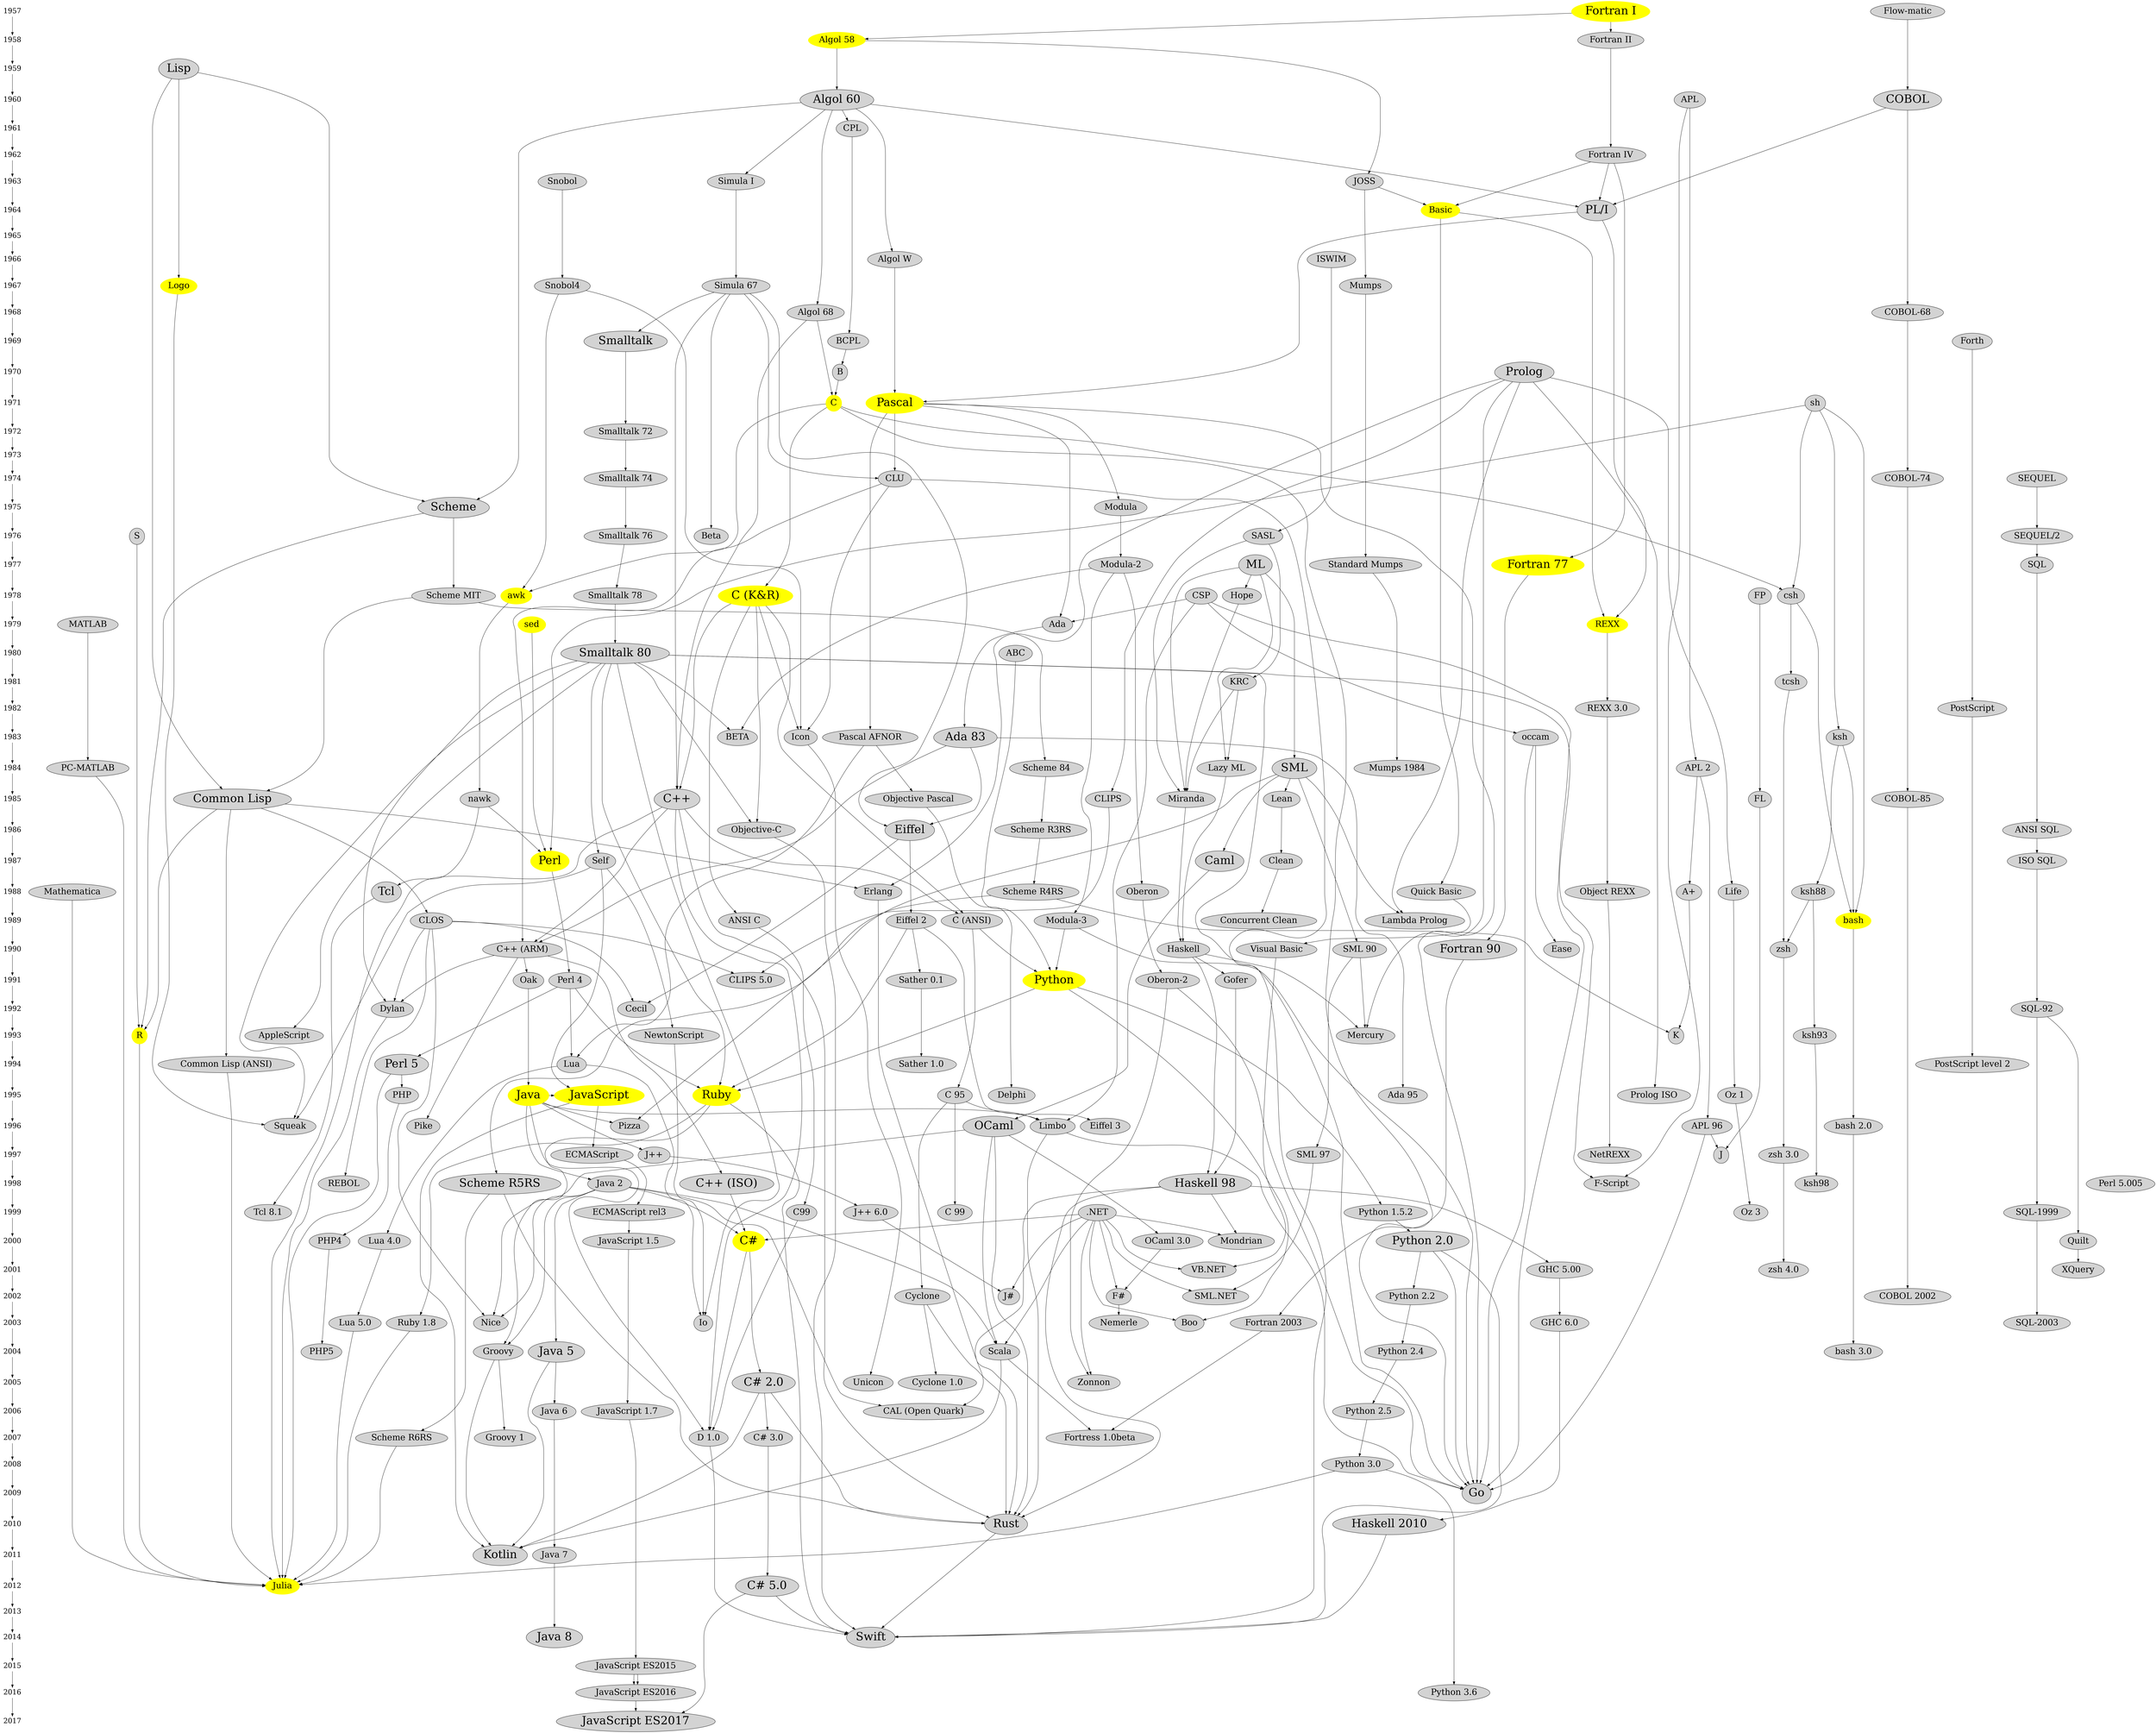 digraph dd {

{
node [ shape=plaintext,fontsize=25 ];
1957 -> 1958 -> 1959 -> 1960 -> 1961 -> 1962 -> 1963 -> 1964 -> 1965 -> 1966 -> 1967 -> 1968 -> 1969 -> 1970 -> 1971 -> 1972 -> 1973 -> 1974 -> 1975 -> 1976 -> 1977 -> 1978 -> 1979 -> 1980 -> 1981 -> 1982 -> 1983 -> 1984 -> 1985 -> 1986 -> 1987 -> 1988 -> 1989 -> 1990 -> 1991 -> 1992 -> 1993 -> 1994 -> 1995 -> 1996 -> 1997 -> 1998 -> 1999 -> 2000 -> 2001 -> 2002 -> 2003 -> 2004 -> 2005 -> 2006 -> 2007 -> 2008 -> 2009 -> 2010 -> 2011 -> 2012 -> 2013 -> 2014 -> 2015 -> 2016 -> 2017
}

node [ fontsize=30, style=filled ];
# Initial list of langauges, by year of release
{ rank = same ; 1957 ; "Fortran I" [ fontsize=40, color="yellow" ] ; "Flow-matic" }
{ rank = same ; 1958 ; "Fortran II" ; "Algol 58" [color="yellow"] }
{ rank = same ; 1959 ; "Lisp" [ fontsize=40 ] }
{ rank = same ; 1960 ; "APL" ; "COBOL" [ fontsize=40 ] ; "Algol 60" [ fontsize=40 ] }
{ rank = same ; 1961 ; "CPL" }
{ rank = same ; 1962 ; "Fortran IV" }
{ rank = same ; 1963 ; "Simula I" ; "Snobol" ; "JOSS" }
{ rank = same ; 1964 ; "PL/I" [ fontsize=40 ] ; "Basic" [color="yellow"] }
{ rank = same ; 1966 ; "Algol W" ; "ISWIM" }
{ rank = same ; 1967 ; "Mumps" ; "Snobol4" ; "Logo" [color="yellow"]; "Simula 67" }
{ rank = same ; 1968 ; "Algol 68" ; "COBOL-68" }
{ rank = same ; 1969 ; "BCPL" ; "Smalltalk" [ fontsize=40 ] ; "Forth" }
{ rank = same ; 1970 ; "B" ; "Prolog" [ fontsize=40 ] }
{ rank = same ; 1971 ; "Pascal" [ fontsize=40, color="yellow" ] ; "C" [color="yellow"]; "sh" }
{ rank = same ; 1972 ; "Smalltalk 72" }
{ rank = same ; 1974 ; "CLU" ; "Smalltalk 74" ; "COBOL-74" ; "SEQUEL" }
{ rank = same ; 1975 ; "Scheme" [ fontsize=40 ] ; "Modula" }
{ rank = same ; 1976 ; "Beta" ; "Smalltalk 76" ; "S" ; "SEQUEL/2" ; "SASL" }
{ rank = same ; 1977 ; "Standard Mumps" ; "Fortran 77" [ fontsize=40, color="yellow" ] ; "SQL" ; "Modula-2" ; "ML" [ fontsize=40 ] }
{ rank = same ; 1978 ; "awk" [color="yellow"]; "Smalltalk 78" ; "Scheme MIT" ; "Hope" ; "C (K&R)" [ fontsize=40, color="yellow" ] ; "FP" ; "CSP" ; "csh" }
{ rank = same ; 1979 ; "Ada" ; "sed" [color="yellow"]; "REXX" [color="yellow"] ; "MATLAB" }
{ rank = same ; 1980 ; "ABC" ; "Smalltalk 80" [ fontsize=40 ] }
{ rank = same ; 1981 ; "KRC" ; "tcsh" }
{ rank = same ; 1982 ; "REXX 3.0" ; "PostScript" }
{ rank = same ; 1983 ; "Icon" ; "ksh" ; "occam" ; "Ada 83" [ fontsize=40 ] ; "BETA" ; "Pascal AFNOR" }
{ rank = same ; 1984 ; "Lazy ML" ; "Mumps 1984" ; "SML" [ fontsize=40 ] ; "Scheme 84" ; "APL 2" ; "PC-MATLAB" }
{ rank = same ; 1985 ; "Miranda" ; "C++" [ fontsize=40 ] ; "Objective Pascal" ; "nawk" ; "COBOL-85" ; "CLIPS" ; "Common Lisp" [ fontsize=40 ] ; "Lean" ; "FL" }
{ rank = same ; 1986 ; "Objective-C" ; "Scheme R3RS" ; "ANSI SQL" ; "Eiffel" [ fontsize=40 ] }
{ rank = same ; 1987 ; "Perl" [ fontsize=40, color="yellow" ] ; "Clean" ; "Caml" [ fontsize=40 ] ; "ISO SQL" ; "Self" }
{ rank = same ; 1988 ; "Life" ; "A+" ; "Oberon" ; "Tcl" [ fontsize=40 ] ; "Scheme R4RS" ; "Quick Basic" ; "ksh88" ; "Object REXX" ; "Erlang" ; "Mathematica" }
{ rank = same ; 1989 ; "CLOS" ; "Lambda Prolog" ; "bash" [color="yellow"] ; "C (ANSI)" ; "ANSI C" ; "Modula-3" ; "Concurrent Clean" ; "Eiffel 2" }
{ rank = same ; 1990 ; "SML 90" ; "Ease" ; "Fortran 90" [ fontsize=40 ] ; "Haskell" ; "C++ (ARM)" ; "Visual Basic" ; "zsh" }
{ rank = same ; 1991 ; "Python" [ fontsize=40, color="yellow" ] ; "Sather 0.1" ; "Gofer" ; "Oberon-2" ; "CLIPS 5.0" ; "Oak" ; "Perl 4" }
{ rank = same ; 1992 ; "Cecil" ; "Dylan" ; "SQL-92" }
{ rank = same ; 1993 ; "ksh93" ; "K" ; "AppleScript" ; "R" [color="yellow"]; "NewtonScript" ; "Mercury" }
{ rank = same ; 1994 ; "PostScript level 2" ; "Sather 1.0" ; "Common Lisp (ANSI)" ; "Perl 5" [ fontsize=40 ] ; "Lua" }
{ rank = same ; 1995 ; "JavaScript" [ fontsize=40, color="yellow" ] ; "Oz 1" ; "Delphi" ; "Java" [ fontsize=40, color="yellow" ] ; "PHP" ; "Ruby" [ fontsize=40, color="yellow" ] ; "C 95" ; "Prolog ISO" ; "Ada 95" }
{ rank = same ; 1996 ; "Pike" ; "Limbo" ; "Eiffel 3" ; "Pizza" ; "Squeak" ; "APL 96" ; "OCaml" [ fontsize=40 ] ; "bash 2.0" }
{ rank = same ; 1997 ; "SML 97" ; "ECMAScript" ; "J++" ; "NetREXX" ; "J" ; "zsh 3.0" }
{ rank = same ; 1998 ; "ksh98" ; "Haskell 98" [ fontsize=40 ] ; "F-Script" ; "Java 2" ; "REBOL" ; "Scheme R5RS" [ fontsize=40 ] ; "C++ (ISO)" [ fontsize=40 ] ; "Perl 5.005" }
{ rank = same ; 1999 ; "Oz 3" ; "Python 1.5.2" ; ".NET" ; "J++ 6.0" ; "C99" ; "ECMAScript rel3" ; "C 99" ; "Tcl 8.1" ; "SQL-1999" }
{ rank = same ; 2000 ; "C#" [ fontsize=40, color="yellow" ] ; "JavaScript 1.5" ; "Lua 4.0" ; "Quilt" ; "PHP4" ; "Mondrian" ; "Python 2.0" [ fontsize=40 ] ; "OCaml 3.0" }
{ rank = same ; 2001 ; "zsh 4.0" ; "XQuery" ; "GHC 5.00" ; "VB.NET" }
{ rank = same ; 2002 ; "COBOL 2002" ; "Python 2.2" ; "F#" ; "J#" ; "SML.NET" ; "Cyclone" }
{ rank = same ; 2003 ; "Io" ; "GHC 6.0" ; "Nemerle" ; "Ruby 1.8" ; "Fortran 2003" ; "SQL-2003" ; "Boo" ; "Nice" ; "Lua 5.0" }
{ rank = same ; 2004 ; "Scala" ; "Python 2.4" ; "Groovy" ; "PHP5" ; "bash 3.0" ; "Java 5" [ fontsize=40 ] }
{ rank = same ; 2005 ; "Cyclone 1.0" ; "Zonnon" ; "C# 2.0" [ fontsize=40 ] ; "Unicon" }
{ rank = same ; 2006 ; "Python 2.5" ; "Java 6" ; "JavaScript 1.7" ; "CAL (Open Quark)" }
{ rank = same ; 2007 ; "Scheme R6RS" ; "Fortress 1.0beta" ; "C# 3.0" ; "D 1.0" ; "Groovy 1" }
{ rank = same ; 2008 ; "Python 3.0" }
{ rank = same ; 2009 ; "Go" [ fontsize=40 ] }
{ rank = same ; 2010 ; "Haskell 2010" [ fontsize=40 ] ; "Rust" [ fontsize=40 ] }
{ rank = same ; 2011 ; "Java 7" ; "Kotlin" [ fontsize=40 ] }
{ rank = same ; 2012 ; "C# 5.0" [ fontsize=40 ] ; "Julia" [color="yellow"] }
{ rank = same ; 2014 ; "Swift" [ fontsize=40 ] ; "Java 8" [ fontsize=40 ] }
{ rank = same ; 2015 ; "JavaScript ES2015" }
{ rank = same ; 2016 ; "JavaScript ES2016" ; "Python 3.6" }
{ rank = same ; 2017 ; "JavaScript ES2017" [ fontsize=40 ] }

# Single language lineages (alphabetical)
{
edge [weight=3] 
"Algol 58" -> "Algol 60"
"APL" -> "APL 2"
"bash 2.0" -> "bash 3.0"
"Quick Basic" -> "Visual Basic"
"C 95" -> "C 99"
"C#" -> "C# 2.0"
"Fortran II" -> "Fortran IV"
"Groovy" -> "Groovy 1"
"Java 2" -> "Java 5"
"JavaScript 1.7" -> "JavaScript ES2015" -> "JavaScript ES2016" -> "JavaScript ES2017"
"MATLAB" -> "PC-MATLAB"
"OCaml" -> "OCaml 3.0"
"Perl" -> "Perl 4"
"Python 3.0" -> "Python 3.6"
"ISO SQL" -> "SQL-92" -> "SQL-1999"
"REXX 3.0" -> "Object REXX"
"Scheme R4RS" -> "Scheme R5RS"
"Smalltalk 74" -> "Smalltalk 76"
}


# Influencers (esp for firts version of a langauge) alphabetical of target laguage (at the end)
{ ".NET"; "Python" } -> "Boo"
{ "Simula 67"; "Ada 83" } -> "Eiffel"
{ "APL 96"; "FL" } -> "J"
{ "Groovy"; "Java 5"; "C# 2.0"; "JavaScript"; "Scala" } -> "Kotlin"

"C# 5.0" -> "JavaScript ES2017"
{ "C++"; "Dylan" ; "Common Lisp (ANSI)" ; "Lua 5.0" ; "Mathematica" ; "PC-MATLAB" ; "Perl 5" ; "Python 3.0" ; "R" ; "Ruby 1.8" ; "Scheme R6RS" } -> "Julia"
{ "SML 90"; "Haskell"; "Prolog" } -> "Mercury"



# Slowly migrating the ones below to one of the sections above
"C++ (ARM)" -> "Oak"
"CLOS" -> "REBOL"
"Haskell 98" -> "GHC 5.00" [weight=3]
"Self" -> "NewtonScript"
"SML" -> "Lean"

"Caml" -> "OCaml" [weight=3]
"ksh88" -> "zsh"
"tcsh" -> "zsh"
"sh" -> "csh"
"C" -> "csh"
"Algol 58" -> "JOSS"
"Icon" -> "Unicon" [weight=3]
"Pascal" -> "Modula"
"C++ (ARM)" -> "C++ (ISO)" [weight=3]
"SEQUEL" -> "SEQUEL/2" [weight=3]
"ISWIM" -> "SASL" [weight=3]
"FP" -> "FL" [weight=3]
"Scheme MIT" -> "Scheme 84" [weight=3]
"bash" -> "bash 2.0" [weight=3]
"Tcl" -> "Tcl 8.1" [weight=3]
"Algol 60" -> "CPL"
"Visual Basic" -> "VB.NET"
".NET" -> "VB.NET"
"Simula I" -> "Simula 67" [weight=3]
"Java 6" -> "Java 7" [weight=3]
"zsh" -> "zsh 3.0" [weight=3]
"C 95" -> "Cyclone"
"Lua 4.0" -> "Lua 5.0" [weight=3]
"Haskell 98" -> "CAL (Open Quark)"
"Java 2" -> "CAL (Open Quark)"
"csh" -> "tcsh" [weight=3]
"Java 2" -> "Nice"
"OCaml" -> "Nice"
"CLOS" -> "Nice"
"Prolog" -> "Erlang"
"Common Lisp" -> "Erlang"
"Java" -> "Java 2" [weight=3]
"Object REXX" -> "NetREXX" [weight=3]
"Haskell 98" -> "Rust"
"Cyclone" -> "Rust"
"C++" -> "Rust"
"Scheme R5RS" -> "Rust"
"Limbo" -> "Rust"
"C# 2.0" -> "Rust"
"OCaml" -> "Rust"
"Erlang" -> "Rust"
"Lean" -> "Clean" [weight=3]
"SML" -> "Caml"
".NET" -> "Zonnon"
"Oberon-2" -> "Zonnon"
"ANSI C" -> "C99" [weight=3]
"Lazy ML" -> "Haskell"
"Miranda" -> "Haskell"
"C++" -> "D 1.0"
"Java" -> "D 1.0"
"C#" -> "D 1.0"
"C99" -> "D 1.0"
"COBOL" -> "COBOL-68" [weight=3]
"Fortran 90" -> "Fortran 2003" [weight=3]
"ANSI SQL" -> "ISO SQL" [weight=3]
"C (ANSI)" -> "C 95" [weight=3]
"Prolog" -> "Prolog ISO" [weight=3]
"Ada" -> "Ada 83" [weight=3]
"SQL" -> "ANSI SQL" [weight=3]
"PHP" -> "PHP4" [weight=3]
"Standard Mumps" -> "Mumps 1984" [weight=3]
"JavaScript 1.5" -> "JavaScript 1.7" [weight=3]
"Clean" -> "Concurrent Clean" [weight=3]
"Logo" -> "Squeak"
"Smalltalk 80" -> "Squeak"
"Self" -> "Squeak"
"Lisp" -> "Common Lisp"
"Scheme MIT" -> "Common Lisp"
"CLOS" -> "CLIPS 5.0"
"CLIPS" -> "CLIPS 5.0" [weight=3]
"Python 1.5.2" -> "Python 2.0" [weight=3]
"Flow-matic" -> "COBOL"
"Modula" -> "Modula-2" [weight=3]
"PHP4" -> "PHP5" [weight=3]
"Forth" -> "PostScript"
"Ruby" -> "Groovy"
"Java 2" -> "Groovy"
"Modula-2" -> "BETA"
"Smalltalk 80" -> "BETA"
"Perl 4" -> "Lua"
"Pascal AFNOR" -> "Lua"
"SEQUEL/2" -> "SQL" [weight=3]
"Fortran IV" -> "Basic"
"JOSS" -> "Basic"
"Ada 83" -> "Ada 95" [weight=3]
"Smalltalk 80" -> "Self"
".NET" -> "Mondrian"
"Haskell 98" -> "Mondrian"
"Perl 4" -> "Perl 5" [weight=3]
"Basic" -> "REXX"
"PL/I" -> "REXX"
"CLU" -> "C++ (ARM)"
"Ada 83" -> "C++ (ARM)"
"C++" -> "C++ (ARM)" [weight=3]
"ksh" -> "ksh88" [weight=3]
"Eiffel" -> "Eiffel 2" [weight=3]
"SQL-1999" -> "SQL-2003" [weight=3]
"APL 2" -> "APL 96" [weight=3]
"ECMAScript" -> "ECMAScript rel3" [weight=3]
"ML" -> "SML" [weight=3]
"Pascal" -> "Pascal AFNOR" [weight=3]
"B" -> "C" [weight=3]
"Algol 68" -> "C"
"Lisp" -> "Logo"
"Mumps" -> "Standard Mumps" [weight=3]
"Lisp" -> "Scheme"
"Algol 60" -> "Scheme"
"C (K&R)" -> "C (ANSI)"
"C++" -> "C (ANSI)"
"C# 2.0" -> "C# 3.0" [weight=3]
"CSP" -> "Limbo"
"C 95" -> "Limbo"
"Java" -> "Limbo"
"ECMAScript rel3" -> "JavaScript 1.5" [weight=3]
"CPL" -> "BCPL" [weight=3]
"REXX" -> "REXX 3.0" [weight=3]
"Fortran I" -> "Fortran II" [weight=3]
"KRC" -> "Lazy ML"
"ML" -> "Lazy ML"
"Java 2" -> "Scala"
".NET" -> "Scala"
"OCaml" -> "Scala"
"Oak" -> "Java" [weight=3]
"Quilt" -> "XQuery" [weight=3]
"Java 5" -> "Java 6" [weight=3]
"Scheme" -> "Scheme MIT" [weight=3]
"JavaScript" -> "ECMAScript" [weight=3]
"C (K&R)" -> "ANSI C" [weight=3]
"Perl 5" -> "PHP"
"Simula 67" -> "Beta"
"COBOL-74" -> "COBOL-85" [weight=3]
"JavaScript ES2015" -> "JavaScript ES2016" [weight=3]
".NET" -> "J#"
"J++ 6.0" -> "J#"
"J++" -> "J++ 6.0" [weight=3]
"Lua" -> "Lua 4.0" [weight=3]
"ksh93" -> "ksh98" [weight=3]
"Scheme R4RS" -> "K"
"A+" -> "K"
"ML" -> "Hope"
"Simula 67" -> "Smalltalk"
"Eiffel 2" -> "Eiffel 3" [weight=3]
"Algol 60" -> "Algol W"
"Common Lisp" -> "Common Lisp (ANSI)" [weight=3]
"Smalltalk 78" -> "Smalltalk 80" [weight=3]
"F#" -> "Nemerle" [weight=3]
"Oberon" -> "Oberon-2" [weight=3]
"OCaml 3.0" -> "F#"
".NET" -> "F#"
"Sather 0.1" -> "Sather 1.0" [weight=3]
"Algol 60" -> "Algol 68" [weight=3]
"Python 2.2" -> "Python 2.4" [weight=3]
"Fortran 77" -> "Fortran 90" [weight=3]
"Modula-2" -> "Modula-3" [weight=3]
"Basic" -> "Quick Basic" [weight=3]
"Common Lisp" -> "R"
"Scheme" -> "R"
"S" -> "R" [weight=3]
"SQL-92" -> "Quilt"
"Java 7" -> "Java 8" [weight=3]
"CSP" -> "occam" [weight=3]
"Python 2.5" -> "Python 3.0" [weight=3]
"C" -> "C (K&R)" [weight=3]
"sh" -> "ksh"
"Prolog" -> "CLIPS"
"Smalltalk 80" -> "Ruby"
"Eiffel 2" -> "Ruby"
"Perl 4" -> "Ruby"
"Python" -> "Ruby"
"Fortran I" -> "Algol 58"
"Smalltalk 80" -> "AppleScript"
"SASL" -> "KRC" [weight=3]
"Scheme R3RS" -> "Scheme R4RS" [weight=3]
"Haskell" -> "Haskell 98"
"Gofer" -> "Haskell 98"
"APL" -> "F-Script"
"Smalltalk 80" -> "F-Script"
"COBOL" -> "PL/I"
"Fortran IV" -> "PL/I"
"Algol 60" -> "PL/I"
"Java" -> "Pizza"
"SML" -> "Pizza"
".NET" -> "SML.NET"
"SML 97" -> "SML.NET"
"Smalltalk 80" -> "Dylan"
"C++ (ARM)" -> "Dylan"
"CLOS" -> "Dylan"
"Ruby" -> "Ruby 1.8" [weight=3]
"Java" -> "J++"
"Smalltalk" -> "Smalltalk 72" [weight=3]
"Fortran IV" -> "Fortran 77" [weight=3]
"Simula 67" -> "C++"
"C (K&R)" -> "C++"
"Algol 68" -> "C++"
"Common Lisp" -> "CLOS"
"Prolog" -> "Life"
"Java" -> "JavaScript"
"Self" -> "JavaScript"
"KRC" -> "Miranda"
"Hope" -> "Miranda"
"SASL" -> "Miranda"
"ML" -> "Miranda"
"C# 3.0" -> "C# 5.0" [weight=3]
"COBOL-85" -> "COBOL 2002" [weight=3]
"ABC" -> "Python" [weight=3]
"C (ANSI)" -> "Python"
"Modula-3" -> "Python"
"PostScript" -> "PostScript level 2" [weight=3]
"Smalltalk 80" -> "Objective-C"
"C (K&R)" -> "Objective-C"
"C++ (ARM)" -> "Pike"
"Life" -> "Oz 1"
"Python 2.4" -> "Python 2.5" [weight=3]
"BCPL" -> "B" [weight=3]
"Oz 1" -> "Oz 3" [weight=3]
"Pascal" -> "Ada"
"CSP" -> "Ada"
"Scheme 84" -> "Scheme R3RS" [weight=3]
"zsh 3.0" -> "zsh 4.0" [weight=3]
"Snobol4" -> "awk"
"C" -> "awk"
"SML" -> "Lambda Prolog"
"Prolog" -> "Lambda Prolog"
"Eiffel 2" -> "Sather 0.1"
"NewtonScript" -> "Io"
"Smalltalk 80" -> "Io"
"Lua" -> "Io"
"APL 2" -> "A+"
"Pascal" -> "CLU"
"Simula 67" -> "CLU"
".NET" -> "C#"
"Java 2" -> "C#"
"C++ (ISO)" -> "C#"
"Scheme R5RS" -> "Scheme R6RS" [weight=3]
"Cyclone" -> "Cyclone 1.0" [weight=3]
"ksh88" -> "ksh93" [weight=3]
"awk" -> "nawk" [weight=3]
"Eiffel" -> "Cecil"
"CLOS" -> "Cecil"
"Pascal AFNOR" -> "Objective Pascal" [weight=3]
"Algol 60" -> "Simula I"
"Haskell" -> "Gofer"
"SML 90" -> "SML 97" [weight=3]
"JOSS" -> "Mumps" [weight=3]
"SML" -> "SML 90" [weight=3]
"occam" -> "Ease" [weight=3]
"COBOL-68" -> "COBOL-74" [weight=3]
"Smalltalk 72" -> "Smalltalk 74" [weight=3]
"Modula-2" -> "Oberon"
"GHC 5.00" -> "GHC 6.0" [weight=3]
"Algol W" -> "Pascal" [weight=3]
"PL/I" -> "Pascal"
"nawk" -> "Tcl"
"Snobol" -> "Snobol4" [weight=3]
"Python 2.0" -> "Python 2.2" [weight=3]
"Python" -> "Python 1.5.2" [weight=3]
"sh" -> "Perl"
"nawk" -> "Perl"
"sed" -> "Perl"
"GHC 6.0" -> "Haskell 2010" [weight=3]
"Oberon-2" -> "Go"
"C" -> "Go"
"Smalltalk 80" -> "Go"
"APL 96" -> "Go"
"Python 2.0" -> "Go"
"Modula-3" -> "Go"
"Pascal" -> "Go"
"CSP" -> "Go"
"occam" -> "Go"
"Limbo" -> "Go"
"Ruby" -> "Swift"
"D 1.0" -> "Swift"
"Objective-C" -> "Swift"
"CLU" -> "Swift"
"C# 5.0" -> "Swift"
"Rust" -> "Swift"
"Haskell 2010" -> "Swift"
"Python 2.0" -> "Swift"
"csh" -> "bash"
"ksh" -> "bash"
"sh" -> "bash"
"C (K&R)" -> "Icon"
"CLU" -> "Icon"
"Snobol4" -> "Icon"
"Objective Pascal" -> "Delphi" [weight=3]
"Scala" -> "Fortress 1.0beta"
"Fortran 2003" -> "Fortress 1.0beta"
"Smalltalk 76" -> "Smalltalk 78" [weight=3]

}
